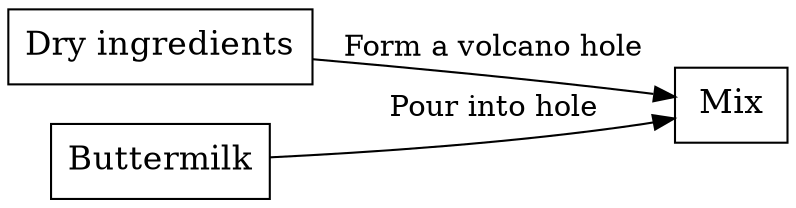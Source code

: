 digraph "Stir-Fried Tofu and Bok Choy in Ginger Sauce" {
graph [ rankdir = "LR", ranksep = .4, size = 6.5];
node [ fontsize = "16", shape = "record" , colorscheme = dark28  ];


"Ingred4a" [ label = "Dry ingredients" ];
"Ingred4b" [ label = "Buttermilk" ];

"IngredMix" [ label = "Mix" ];

Ingred4a -> IngredMix [ label = "Form a volcano hole" ];

Ingred4b -> IngredMix [ label = "Pour into hole" ];

}